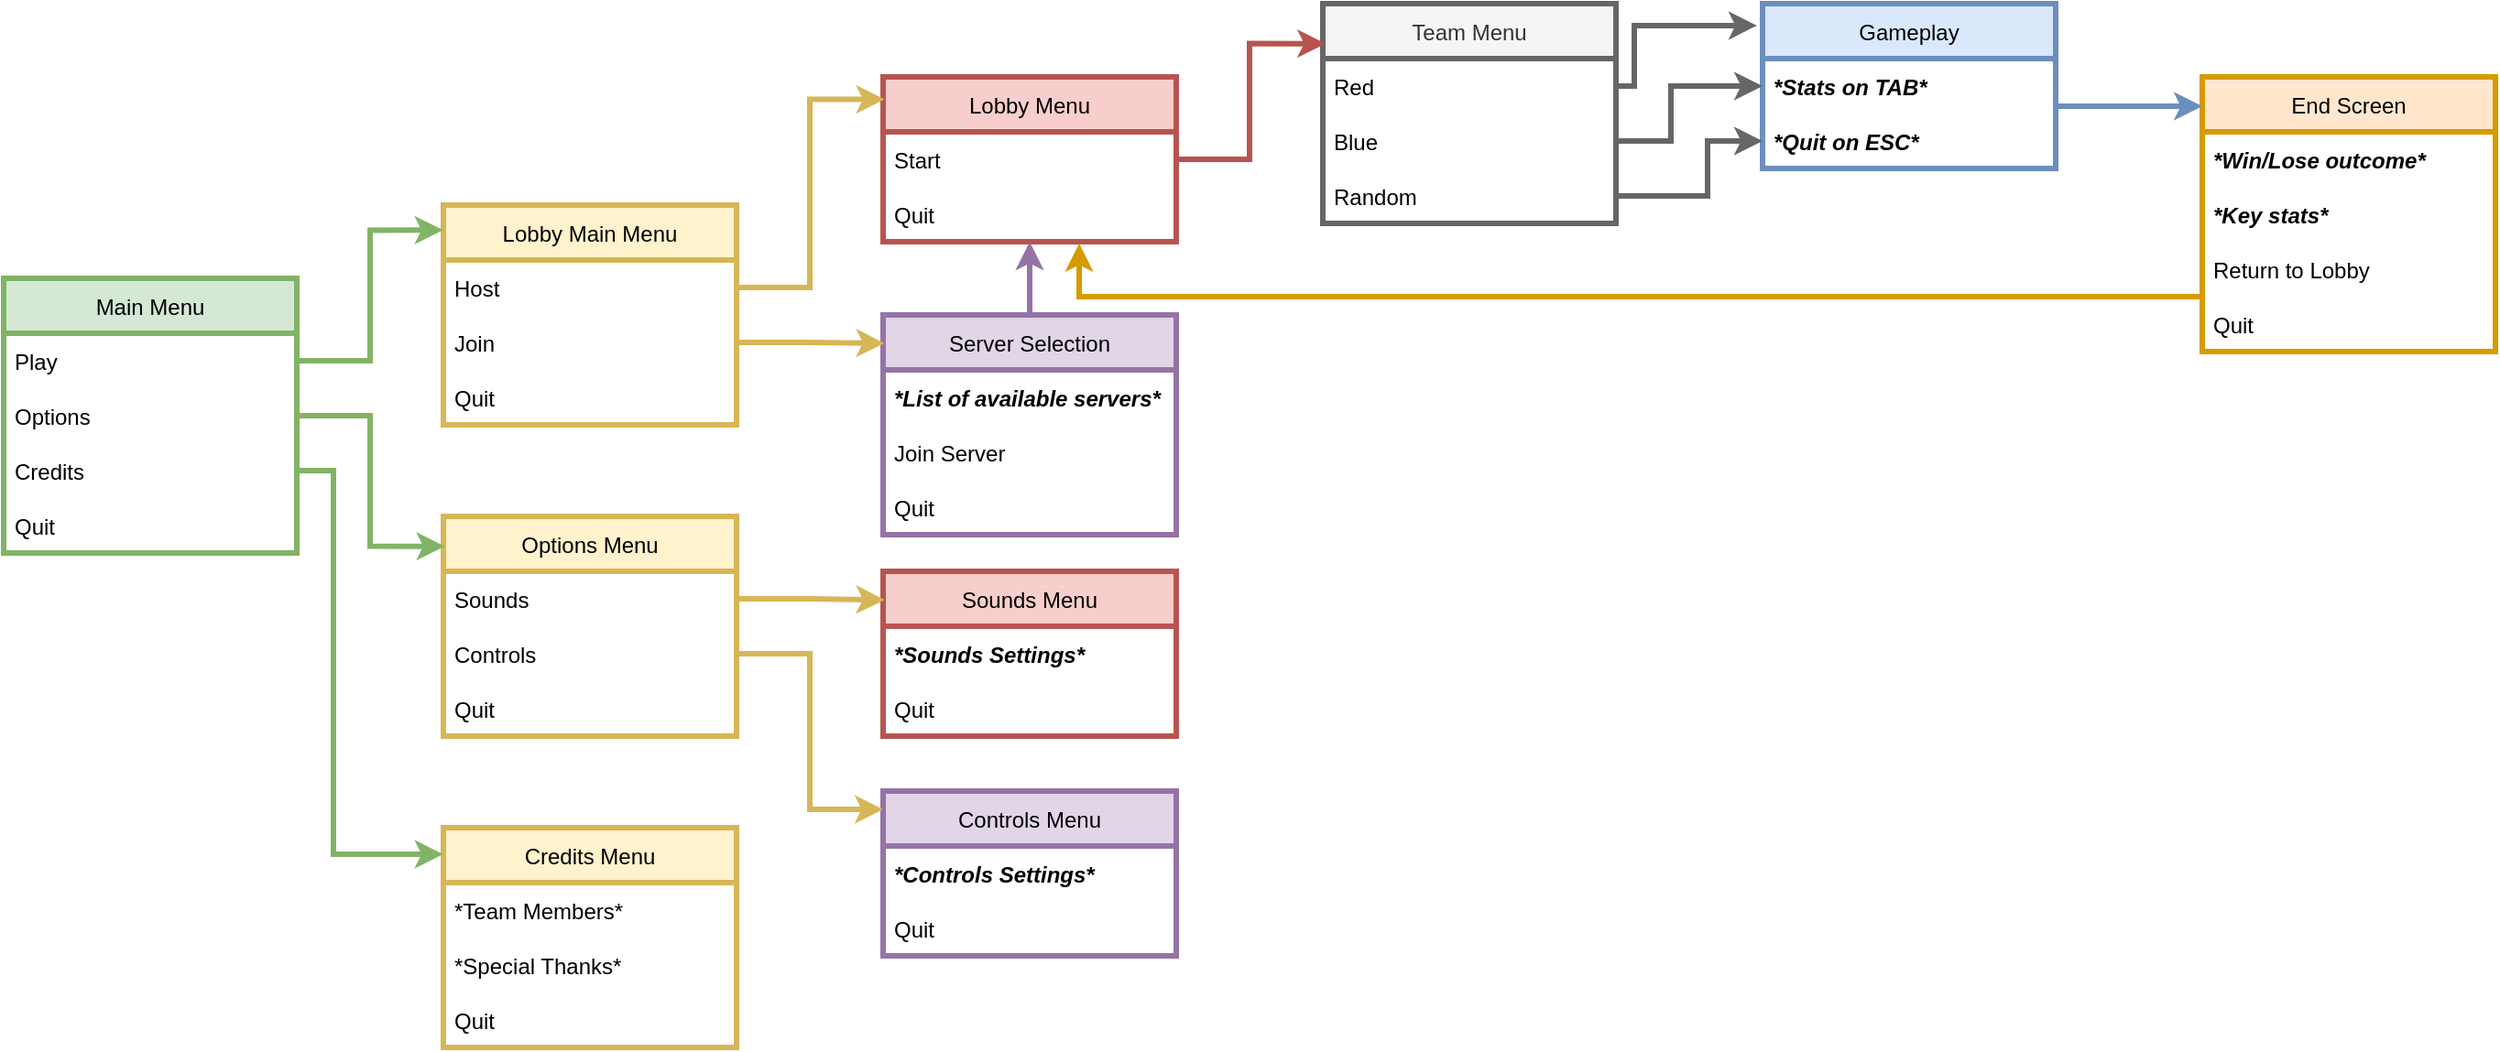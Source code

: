<mxfile version="15.5.5" type="google"><diagram id="M-cvrZAXUd3dlwl4xQ-n" name="Page-1"><mxGraphModel dx="1422" dy="1963" grid="1" gridSize="10" guides="1" tooltips="1" connect="1" arrows="1" fold="1" page="1" pageScale="1" pageWidth="827" pageHeight="1169" math="0" shadow="0"><root><mxCell id="0"/><mxCell id="1" parent="0"/><mxCell id="_LrIQQmXAt5NtWMlFtJh-1" value="Main Menu" style="swimlane;fontStyle=0;childLayout=stackLayout;horizontal=1;startSize=30;horizontalStack=0;resizeParent=1;resizeParentMax=0;resizeLast=0;collapsible=1;marginBottom=0;fillColor=#d5e8d4;strokeColor=#82b366;strokeWidth=3;" parent="1" vertex="1"><mxGeometry x="80" y="150" width="160" height="150" as="geometry"/></mxCell><mxCell id="_LrIQQmXAt5NtWMlFtJh-2" value="Play" style="text;strokeColor=none;fillColor=none;align=left;verticalAlign=middle;spacingLeft=4;spacingRight=4;overflow=hidden;points=[[0,0.5],[1,0.5]];portConstraint=eastwest;rotatable=0;" parent="_LrIQQmXAt5NtWMlFtJh-1" vertex="1"><mxGeometry y="30" width="160" height="30" as="geometry"/></mxCell><mxCell id="_LrIQQmXAt5NtWMlFtJh-3" value="Options" style="text;strokeColor=none;fillColor=none;align=left;verticalAlign=middle;spacingLeft=4;spacingRight=4;overflow=hidden;points=[[0,0.5],[1,0.5]];portConstraint=eastwest;rotatable=0;" parent="_LrIQQmXAt5NtWMlFtJh-1" vertex="1"><mxGeometry y="60" width="160" height="30" as="geometry"/></mxCell><mxCell id="_LrIQQmXAt5NtWMlFtJh-4" value="Credits" style="text;strokeColor=none;fillColor=none;align=left;verticalAlign=middle;spacingLeft=4;spacingRight=4;overflow=hidden;points=[[0,0.5],[1,0.5]];portConstraint=eastwest;rotatable=0;" parent="_LrIQQmXAt5NtWMlFtJh-1" vertex="1"><mxGeometry y="90" width="160" height="30" as="geometry"/></mxCell><mxCell id="_LrIQQmXAt5NtWMlFtJh-5" value="Quit" style="text;strokeColor=none;fillColor=none;align=left;verticalAlign=middle;spacingLeft=4;spacingRight=4;overflow=hidden;points=[[0,0.5],[1,0.5]];portConstraint=eastwest;rotatable=0;glass=0;" parent="_LrIQQmXAt5NtWMlFtJh-1" vertex="1"><mxGeometry y="120" width="160" height="30" as="geometry"/></mxCell><mxCell id="_LrIQQmXAt5NtWMlFtJh-7" value="Lobby Main Menu" style="swimlane;fontStyle=0;childLayout=stackLayout;horizontal=1;startSize=30;horizontalStack=0;resizeParent=1;resizeParentMax=0;resizeLast=0;collapsible=1;marginBottom=0;fillColor=#fff2cc;strokeColor=#d6b656;strokeWidth=3;" parent="1" vertex="1"><mxGeometry x="320" y="110" width="160" height="120" as="geometry"/></mxCell><mxCell id="_LrIQQmXAt5NtWMlFtJh-8" value="Host" style="text;strokeColor=none;fillColor=none;align=left;verticalAlign=middle;spacingLeft=4;spacingRight=4;overflow=hidden;points=[[0,0.5],[1,0.5]];portConstraint=eastwest;rotatable=0;" parent="_LrIQQmXAt5NtWMlFtJh-7" vertex="1"><mxGeometry y="30" width="160" height="30" as="geometry"/></mxCell><mxCell id="_LrIQQmXAt5NtWMlFtJh-9" value="Join" style="text;strokeColor=none;fillColor=none;align=left;verticalAlign=middle;spacingLeft=4;spacingRight=4;overflow=hidden;points=[[0,0.5],[1,0.5]];portConstraint=eastwest;rotatable=0;" parent="_LrIQQmXAt5NtWMlFtJh-7" vertex="1"><mxGeometry y="60" width="160" height="30" as="geometry"/></mxCell><mxCell id="_LrIQQmXAt5NtWMlFtJh-11" value="Quit" style="text;strokeColor=none;fillColor=none;align=left;verticalAlign=middle;spacingLeft=4;spacingRight=4;overflow=hidden;points=[[0,0.5],[1,0.5]];portConstraint=eastwest;rotatable=0;glass=0;" parent="_LrIQQmXAt5NtWMlFtJh-7" vertex="1"><mxGeometry y="90" width="160" height="30" as="geometry"/></mxCell><mxCell id="_LrIQQmXAt5NtWMlFtJh-12" value="Lobby Menu" style="swimlane;fontStyle=0;childLayout=stackLayout;horizontal=1;startSize=30;horizontalStack=0;resizeParent=1;resizeParentMax=0;resizeLast=0;collapsible=1;marginBottom=0;fillColor=#f8cecc;strokeColor=#b85450;strokeWidth=3;" parent="1" vertex="1"><mxGeometry x="560" y="40" width="160" height="90" as="geometry"/></mxCell><mxCell id="_LrIQQmXAt5NtWMlFtJh-14" value="Start" style="text;strokeColor=none;fillColor=none;align=left;verticalAlign=middle;spacingLeft=4;spacingRight=4;overflow=hidden;points=[[0,0.5],[1,0.5]];portConstraint=eastwest;rotatable=0;" parent="_LrIQQmXAt5NtWMlFtJh-12" vertex="1"><mxGeometry y="30" width="160" height="30" as="geometry"/></mxCell><mxCell id="_LrIQQmXAt5NtWMlFtJh-15" value="Quit" style="text;strokeColor=none;fillColor=none;align=left;verticalAlign=middle;spacingLeft=4;spacingRight=4;overflow=hidden;points=[[0,0.5],[1,0.5]];portConstraint=eastwest;rotatable=0;glass=0;" parent="_LrIQQmXAt5NtWMlFtJh-12" vertex="1"><mxGeometry y="60" width="160" height="30" as="geometry"/></mxCell><mxCell id="_LrIQQmXAt5NtWMlFtJh-24" style="edgeStyle=orthogonalEdgeStyle;rounded=0;orthogonalLoop=1;jettySize=auto;html=1;entryX=0.5;entryY=1;entryDx=0;entryDy=0;strokeWidth=3;fillColor=#e1d5e7;strokeColor=#9673a6;" parent="1" source="_LrIQQmXAt5NtWMlFtJh-16" target="_LrIQQmXAt5NtWMlFtJh-12" edge="1"><mxGeometry relative="1" as="geometry"/></mxCell><mxCell id="_LrIQQmXAt5NtWMlFtJh-16" value="Server Selection" style="swimlane;fontStyle=0;childLayout=stackLayout;horizontal=1;startSize=30;horizontalStack=0;resizeParent=1;resizeParentMax=0;resizeLast=0;collapsible=1;marginBottom=0;fillColor=#e1d5e7;strokeColor=#9673a6;strokeWidth=3;" parent="1" vertex="1"><mxGeometry x="560" y="170" width="160" height="120" as="geometry"/></mxCell><mxCell id="_LrIQQmXAt5NtWMlFtJh-18" value="*List of available servers*" style="text;strokeColor=none;fillColor=none;align=left;verticalAlign=middle;spacingLeft=4;spacingRight=4;overflow=hidden;points=[[0,0.5],[1,0.5]];portConstraint=eastwest;rotatable=0;fontStyle=3" parent="_LrIQQmXAt5NtWMlFtJh-16" vertex="1"><mxGeometry y="30" width="160" height="30" as="geometry"/></mxCell><mxCell id="_LrIQQmXAt5NtWMlFtJh-45" value="Join Server" style="text;strokeColor=none;fillColor=none;align=left;verticalAlign=middle;spacingLeft=4;spacingRight=4;overflow=hidden;points=[[0,0.5],[1,0.5]];portConstraint=eastwest;rotatable=0;" parent="_LrIQQmXAt5NtWMlFtJh-16" vertex="1"><mxGeometry y="60" width="160" height="30" as="geometry"/></mxCell><mxCell id="_LrIQQmXAt5NtWMlFtJh-19" value="Quit" style="text;strokeColor=none;fillColor=none;align=left;verticalAlign=middle;spacingLeft=4;spacingRight=4;overflow=hidden;points=[[0,0.5],[1,0.5]];portConstraint=eastwest;rotatable=0;glass=0;" parent="_LrIQQmXAt5NtWMlFtJh-16" vertex="1"><mxGeometry y="90" width="160" height="30" as="geometry"/></mxCell><mxCell id="_LrIQQmXAt5NtWMlFtJh-21" style="edgeStyle=orthogonalEdgeStyle;rounded=0;orthogonalLoop=1;jettySize=auto;html=1;entryX=-0.001;entryY=0.114;entryDx=0;entryDy=0;entryPerimeter=0;fillColor=#d5e8d4;strokeColor=#82b366;strokeWidth=3;" parent="1" source="_LrIQQmXAt5NtWMlFtJh-2" target="_LrIQQmXAt5NtWMlFtJh-7" edge="1"><mxGeometry relative="1" as="geometry"/></mxCell><mxCell id="_LrIQQmXAt5NtWMlFtJh-22" style="edgeStyle=orthogonalEdgeStyle;rounded=0;orthogonalLoop=1;jettySize=auto;html=1;entryX=0.005;entryY=0.136;entryDx=0;entryDy=0;entryPerimeter=0;strokeWidth=3;fillColor=#fff2cc;strokeColor=#d6b656;" parent="1" source="_LrIQQmXAt5NtWMlFtJh-8" target="_LrIQQmXAt5NtWMlFtJh-12" edge="1"><mxGeometry relative="1" as="geometry"/></mxCell><mxCell id="_LrIQQmXAt5NtWMlFtJh-23" style="edgeStyle=orthogonalEdgeStyle;rounded=0;orthogonalLoop=1;jettySize=auto;html=1;entryX=0.005;entryY=0.129;entryDx=0;entryDy=0;entryPerimeter=0;strokeWidth=3;fillColor=#fff2cc;strokeColor=#d6b656;" parent="1" source="_LrIQQmXAt5NtWMlFtJh-9" target="_LrIQQmXAt5NtWMlFtJh-16" edge="1"><mxGeometry relative="1" as="geometry"/></mxCell><mxCell id="_LrIQQmXAt5NtWMlFtJh-25" value="Options Menu" style="swimlane;fontStyle=0;childLayout=stackLayout;horizontal=1;startSize=30;horizontalStack=0;resizeParent=1;resizeParentMax=0;resizeLast=0;collapsible=1;marginBottom=0;fillColor=#fff2cc;strokeColor=#d6b656;strokeWidth=3;" parent="1" vertex="1"><mxGeometry x="320" y="280" width="160" height="120" as="geometry"/></mxCell><mxCell id="_LrIQQmXAt5NtWMlFtJh-26" value="Sounds" style="text;strokeColor=none;fillColor=none;align=left;verticalAlign=middle;spacingLeft=4;spacingRight=4;overflow=hidden;points=[[0,0.5],[1,0.5]];portConstraint=eastwest;rotatable=0;" parent="_LrIQQmXAt5NtWMlFtJh-25" vertex="1"><mxGeometry y="30" width="160" height="30" as="geometry"/></mxCell><mxCell id="_LrIQQmXAt5NtWMlFtJh-27" value="Controls" style="text;strokeColor=none;fillColor=none;align=left;verticalAlign=middle;spacingLeft=4;spacingRight=4;overflow=hidden;points=[[0,0.5],[1,0.5]];portConstraint=eastwest;rotatable=0;" parent="_LrIQQmXAt5NtWMlFtJh-25" vertex="1"><mxGeometry y="60" width="160" height="30" as="geometry"/></mxCell><mxCell id="_LrIQQmXAt5NtWMlFtJh-28" value="Quit" style="text;strokeColor=none;fillColor=none;align=left;verticalAlign=middle;spacingLeft=4;spacingRight=4;overflow=hidden;points=[[0,0.5],[1,0.5]];portConstraint=eastwest;rotatable=0;glass=0;" parent="_LrIQQmXAt5NtWMlFtJh-25" vertex="1"><mxGeometry y="90" width="160" height="30" as="geometry"/></mxCell><mxCell id="_LrIQQmXAt5NtWMlFtJh-29" style="edgeStyle=orthogonalEdgeStyle;rounded=0;orthogonalLoop=1;jettySize=auto;html=1;entryX=0.005;entryY=0.136;entryDx=0;entryDy=0;entryPerimeter=0;strokeWidth=3;fillColor=#d5e8d4;strokeColor=#82b366;" parent="1" source="_LrIQQmXAt5NtWMlFtJh-3" target="_LrIQQmXAt5NtWMlFtJh-25" edge="1"><mxGeometry relative="1" as="geometry"/></mxCell><mxCell id="_LrIQQmXAt5NtWMlFtJh-30" value="Sounds Menu" style="swimlane;fontStyle=0;childLayout=stackLayout;horizontal=1;startSize=30;horizontalStack=0;resizeParent=1;resizeParentMax=0;resizeLast=0;collapsible=1;marginBottom=0;fillColor=#f8cecc;strokeColor=#b85450;strokeWidth=3;" parent="1" vertex="1"><mxGeometry x="560" y="310" width="160" height="90" as="geometry"/></mxCell><mxCell id="_LrIQQmXAt5NtWMlFtJh-31" value="*Sounds Settings*" style="text;strokeColor=none;fillColor=none;align=left;verticalAlign=middle;spacingLeft=4;spacingRight=4;overflow=hidden;points=[[0,0.5],[1,0.5]];portConstraint=eastwest;rotatable=0;fontStyle=3" parent="_LrIQQmXAt5NtWMlFtJh-30" vertex="1"><mxGeometry y="30" width="160" height="30" as="geometry"/></mxCell><mxCell id="_LrIQQmXAt5NtWMlFtJh-33" value="Quit" style="text;strokeColor=none;fillColor=none;align=left;verticalAlign=middle;spacingLeft=4;spacingRight=4;overflow=hidden;points=[[0,0.5],[1,0.5]];portConstraint=eastwest;rotatable=0;glass=0;" parent="_LrIQQmXAt5NtWMlFtJh-30" vertex="1"><mxGeometry y="60" width="160" height="30" as="geometry"/></mxCell><mxCell id="_LrIQQmXAt5NtWMlFtJh-34" style="edgeStyle=orthogonalEdgeStyle;rounded=0;orthogonalLoop=1;jettySize=auto;html=1;entryX=0.005;entryY=0.174;entryDx=0;entryDy=0;entryPerimeter=0;strokeWidth=3;fillColor=#fff2cc;strokeColor=#d6b656;" parent="1" source="_LrIQQmXAt5NtWMlFtJh-26" target="_LrIQQmXAt5NtWMlFtJh-30" edge="1"><mxGeometry relative="1" as="geometry"/></mxCell><mxCell id="_LrIQQmXAt5NtWMlFtJh-35" value="Controls Menu" style="swimlane;fontStyle=0;childLayout=stackLayout;horizontal=1;startSize=30;horizontalStack=0;resizeParent=1;resizeParentMax=0;resizeLast=0;collapsible=1;marginBottom=0;fillColor=#e1d5e7;strokeColor=#9673a6;strokeWidth=3;" parent="1" vertex="1"><mxGeometry x="560" y="430" width="160" height="90" as="geometry"/></mxCell><mxCell id="_LrIQQmXAt5NtWMlFtJh-37" value="*Controls Settings*" style="text;strokeColor=none;fillColor=none;align=left;verticalAlign=middle;spacingLeft=4;spacingRight=4;overflow=hidden;points=[[0,0.5],[1,0.5]];portConstraint=eastwest;rotatable=0;fontStyle=3" parent="_LrIQQmXAt5NtWMlFtJh-35" vertex="1"><mxGeometry y="30" width="160" height="30" as="geometry"/></mxCell><mxCell id="_LrIQQmXAt5NtWMlFtJh-38" value="Quit" style="text;strokeColor=none;fillColor=none;align=left;verticalAlign=middle;spacingLeft=4;spacingRight=4;overflow=hidden;points=[[0,0.5],[1,0.5]];portConstraint=eastwest;rotatable=0;glass=0;" parent="_LrIQQmXAt5NtWMlFtJh-35" vertex="1"><mxGeometry y="60" width="160" height="30" as="geometry"/></mxCell><mxCell id="_LrIQQmXAt5NtWMlFtJh-40" style="edgeStyle=orthogonalEdgeStyle;rounded=0;orthogonalLoop=1;jettySize=auto;html=1;entryX=0;entryY=0.111;entryDx=0;entryDy=0;entryPerimeter=0;strokeWidth=3;fillColor=#fff2cc;strokeColor=#d6b656;" parent="1" source="_LrIQQmXAt5NtWMlFtJh-27" target="_LrIQQmXAt5NtWMlFtJh-35" edge="1"><mxGeometry relative="1" as="geometry"/></mxCell><mxCell id="_LrIQQmXAt5NtWMlFtJh-41" value="Team Menu" style="swimlane;fontStyle=0;childLayout=stackLayout;horizontal=1;startSize=30;horizontalStack=0;resizeParent=1;resizeParentMax=0;resizeLast=0;collapsible=1;marginBottom=0;fillColor=#f5f5f5;strokeColor=#666666;strokeWidth=3;fontColor=#333333;" parent="1" vertex="1"><mxGeometry x="800" width="160" height="120" as="geometry"/></mxCell><mxCell id="_LrIQQmXAt5NtWMlFtJh-42" value="Red" style="text;strokeColor=none;fillColor=none;align=left;verticalAlign=middle;spacingLeft=4;spacingRight=4;overflow=hidden;points=[[0,0.5],[1,0.5]];portConstraint=eastwest;rotatable=0;fontStyle=0" parent="_LrIQQmXAt5NtWMlFtJh-41" vertex="1"><mxGeometry y="30" width="160" height="30" as="geometry"/></mxCell><mxCell id="_LrIQQmXAt5NtWMlFtJh-43" value="Blue" style="text;strokeColor=none;fillColor=none;align=left;verticalAlign=middle;spacingLeft=4;spacingRight=4;overflow=hidden;points=[[0,0.5],[1,0.5]];portConstraint=eastwest;rotatable=0;glass=0;fontStyle=0" parent="_LrIQQmXAt5NtWMlFtJh-41" vertex="1"><mxGeometry y="60" width="160" height="30" as="geometry"/></mxCell><mxCell id="yuKfG_DRRaYZuc-LKxhr-9" value="Random" style="text;strokeColor=none;fillColor=none;align=left;verticalAlign=middle;spacingLeft=4;spacingRight=4;overflow=hidden;points=[[0,0.5],[1,0.5]];portConstraint=eastwest;rotatable=0;glass=0;fontStyle=0" vertex="1" parent="_LrIQQmXAt5NtWMlFtJh-41"><mxGeometry y="90" width="160" height="30" as="geometry"/></mxCell><mxCell id="_LrIQQmXAt5NtWMlFtJh-44" style="edgeStyle=orthogonalEdgeStyle;rounded=0;orthogonalLoop=1;jettySize=auto;html=1;entryX=0.01;entryY=0.182;entryDx=0;entryDy=0;entryPerimeter=0;strokeWidth=3;fillColor=#f8cecc;strokeColor=#b85450;" parent="1" source="_LrIQQmXAt5NtWMlFtJh-14" target="_LrIQQmXAt5NtWMlFtJh-41" edge="1"><mxGeometry relative="1" as="geometry"/></mxCell><mxCell id="_LrIQQmXAt5NtWMlFtJh-46" value="End Screen" style="swimlane;fontStyle=0;childLayout=stackLayout;horizontal=1;startSize=30;horizontalStack=0;resizeParent=1;resizeParentMax=0;resizeLast=0;collapsible=1;marginBottom=0;fillColor=#ffe6cc;strokeColor=#d79b00;strokeWidth=3;" parent="1" vertex="1"><mxGeometry x="1280" y="40" width="160" height="150" as="geometry"/></mxCell><mxCell id="_LrIQQmXAt5NtWMlFtJh-47" value="*Win/Lose outcome*" style="text;strokeColor=none;fillColor=none;align=left;verticalAlign=middle;spacingLeft=4;spacingRight=4;overflow=hidden;points=[[0,0.5],[1,0.5]];portConstraint=eastwest;rotatable=0;fontStyle=3" parent="_LrIQQmXAt5NtWMlFtJh-46" vertex="1"><mxGeometry y="30" width="160" height="30" as="geometry"/></mxCell><mxCell id="_LrIQQmXAt5NtWMlFtJh-50" value="*Key stats*" style="text;strokeColor=none;fillColor=none;align=left;verticalAlign=middle;spacingLeft=4;spacingRight=4;overflow=hidden;points=[[0,0.5],[1,0.5]];portConstraint=eastwest;rotatable=0;fontStyle=3" parent="_LrIQQmXAt5NtWMlFtJh-46" vertex="1"><mxGeometry y="60" width="160" height="30" as="geometry"/></mxCell><mxCell id="_LrIQQmXAt5NtWMlFtJh-48" value="Return to Lobby" style="text;strokeColor=none;fillColor=none;align=left;verticalAlign=middle;spacingLeft=4;spacingRight=4;overflow=hidden;points=[[0,0.5],[1,0.5]];portConstraint=eastwest;rotatable=0;" parent="_LrIQQmXAt5NtWMlFtJh-46" vertex="1"><mxGeometry y="90" width="160" height="30" as="geometry"/></mxCell><mxCell id="_LrIQQmXAt5NtWMlFtJh-49" value="Quit" style="text;strokeColor=none;fillColor=none;align=left;verticalAlign=middle;spacingLeft=4;spacingRight=4;overflow=hidden;points=[[0,0.5],[1,0.5]];portConstraint=eastwest;rotatable=0;glass=0;" parent="_LrIQQmXAt5NtWMlFtJh-46" vertex="1"><mxGeometry y="120" width="160" height="30" as="geometry"/></mxCell><mxCell id="_LrIQQmXAt5NtWMlFtJh-52" style="edgeStyle=orthogonalEdgeStyle;rounded=0;orthogonalLoop=1;jettySize=auto;html=1;entryX=0.669;entryY=1.03;entryDx=0;entryDy=0;entryPerimeter=0;strokeWidth=3;fillColor=#ffe6cc;strokeColor=#d79b00;" parent="1" source="_LrIQQmXAt5NtWMlFtJh-48" target="_LrIQQmXAt5NtWMlFtJh-15" edge="1"><mxGeometry relative="1" as="geometry"><Array as="points"><mxPoint x="667" y="160"/></Array></mxGeometry></mxCell><mxCell id="_LrIQQmXAt5NtWMlFtJh-53" value="Credits Menu" style="swimlane;fontStyle=0;childLayout=stackLayout;horizontal=1;startSize=30;horizontalStack=0;resizeParent=1;resizeParentMax=0;resizeLast=0;collapsible=1;marginBottom=0;fillColor=#fff2cc;strokeColor=#d6b656;strokeWidth=3;" parent="1" vertex="1"><mxGeometry x="320" y="450" width="160" height="120" as="geometry"/></mxCell><mxCell id="_LrIQQmXAt5NtWMlFtJh-54" value="*Team Members*" style="text;strokeColor=none;fillColor=none;align=left;verticalAlign=middle;spacingLeft=4;spacingRight=4;overflow=hidden;points=[[0,0.5],[1,0.5]];portConstraint=eastwest;rotatable=0;" parent="_LrIQQmXAt5NtWMlFtJh-53" vertex="1"><mxGeometry y="30" width="160" height="30" as="geometry"/></mxCell><mxCell id="_LrIQQmXAt5NtWMlFtJh-55" value="*Special Thanks*" style="text;strokeColor=none;fillColor=none;align=left;verticalAlign=middle;spacingLeft=4;spacingRight=4;overflow=hidden;points=[[0,0.5],[1,0.5]];portConstraint=eastwest;rotatable=0;" parent="_LrIQQmXAt5NtWMlFtJh-53" vertex="1"><mxGeometry y="60" width="160" height="30" as="geometry"/></mxCell><mxCell id="_LrIQQmXAt5NtWMlFtJh-56" value="Quit" style="text;strokeColor=none;fillColor=none;align=left;verticalAlign=middle;spacingLeft=4;spacingRight=4;overflow=hidden;points=[[0,0.5],[1,0.5]];portConstraint=eastwest;rotatable=0;glass=0;" parent="_LrIQQmXAt5NtWMlFtJh-53" vertex="1"><mxGeometry y="90" width="160" height="30" as="geometry"/></mxCell><mxCell id="_LrIQQmXAt5NtWMlFtJh-57" style="edgeStyle=orthogonalEdgeStyle;rounded=0;orthogonalLoop=1;jettySize=auto;html=1;entryX=-0.001;entryY=0.121;entryDx=0;entryDy=0;entryPerimeter=0;strokeWidth=3;fillColor=#d5e8d4;strokeColor=#82b366;" parent="1" source="_LrIQQmXAt5NtWMlFtJh-4" target="_LrIQQmXAt5NtWMlFtJh-53" edge="1"><mxGeometry relative="1" as="geometry"><Array as="points"><mxPoint x="260" y="255"/><mxPoint x="260" y="465"/></Array></mxGeometry></mxCell><mxCell id="yuKfG_DRRaYZuc-LKxhr-5" style="edgeStyle=orthogonalEdgeStyle;rounded=0;orthogonalLoop=1;jettySize=auto;html=1;entryX=0;entryY=0.107;entryDx=0;entryDy=0;entryPerimeter=0;fillColor=#dae8fc;strokeColor=#6c8ebf;strokeWidth=3;" edge="1" parent="1" source="yuKfG_DRRaYZuc-LKxhr-1" target="_LrIQQmXAt5NtWMlFtJh-46"><mxGeometry relative="1" as="geometry"><Array as="points"><mxPoint x="1230" y="56"/><mxPoint x="1230" y="56"/></Array></mxGeometry></mxCell><mxCell id="yuKfG_DRRaYZuc-LKxhr-1" value="Gameplay" style="swimlane;fontStyle=0;childLayout=stackLayout;horizontal=1;startSize=30;horizontalStack=0;resizeParent=1;resizeParentMax=0;resizeLast=0;collapsible=1;marginBottom=0;fillColor=#dae8fc;strokeColor=#6c8ebf;strokeWidth=3;" vertex="1" parent="1"><mxGeometry x="1040" width="160" height="90" as="geometry"/></mxCell><mxCell id="yuKfG_DRRaYZuc-LKxhr-2" value="*Stats on TAB*" style="text;strokeColor=none;fillColor=none;align=left;verticalAlign=middle;spacingLeft=4;spacingRight=4;overflow=hidden;points=[[0,0.5],[1,0.5]];portConstraint=eastwest;rotatable=0;fontStyle=3" vertex="1" parent="yuKfG_DRRaYZuc-LKxhr-1"><mxGeometry y="30" width="160" height="30" as="geometry"/></mxCell><mxCell id="yuKfG_DRRaYZuc-LKxhr-3" value="*Quit on ESC*" style="text;strokeColor=none;fillColor=none;align=left;verticalAlign=middle;spacingLeft=4;spacingRight=4;overflow=hidden;points=[[0,0.5],[1,0.5]];portConstraint=eastwest;rotatable=0;glass=0;fontStyle=3" vertex="1" parent="yuKfG_DRRaYZuc-LKxhr-1"><mxGeometry y="60" width="160" height="30" as="geometry"/></mxCell><mxCell id="yuKfG_DRRaYZuc-LKxhr-11" style="edgeStyle=orthogonalEdgeStyle;rounded=0;orthogonalLoop=1;jettySize=auto;html=1;entryX=-0.019;entryY=0.133;entryDx=0;entryDy=0;entryPerimeter=0;strokeWidth=3;fillColor=#f5f5f5;strokeColor=#666666;" edge="1" parent="1" source="_LrIQQmXAt5NtWMlFtJh-42" target="yuKfG_DRRaYZuc-LKxhr-1"><mxGeometry relative="1" as="geometry"><Array as="points"><mxPoint x="970" y="45"/><mxPoint x="970" y="12"/></Array></mxGeometry></mxCell><mxCell id="yuKfG_DRRaYZuc-LKxhr-12" style="edgeStyle=orthogonalEdgeStyle;rounded=0;orthogonalLoop=1;jettySize=auto;html=1;entryX=0;entryY=0.5;entryDx=0;entryDy=0;strokeWidth=3;fillColor=#f5f5f5;strokeColor=#666666;" edge="1" parent="1" source="_LrIQQmXAt5NtWMlFtJh-43" target="yuKfG_DRRaYZuc-LKxhr-2"><mxGeometry relative="1" as="geometry"><Array as="points"><mxPoint x="990" y="75"/><mxPoint x="990" y="45"/></Array></mxGeometry></mxCell><mxCell id="yuKfG_DRRaYZuc-LKxhr-13" style="edgeStyle=orthogonalEdgeStyle;rounded=0;orthogonalLoop=1;jettySize=auto;html=1;entryX=0;entryY=0.5;entryDx=0;entryDy=0;strokeWidth=3;fillColor=#f5f5f5;strokeColor=#666666;" edge="1" parent="1" source="yuKfG_DRRaYZuc-LKxhr-9" target="yuKfG_DRRaYZuc-LKxhr-3"><mxGeometry relative="1" as="geometry"><Array as="points"><mxPoint x="1010" y="105"/><mxPoint x="1010" y="75"/></Array></mxGeometry></mxCell></root></mxGraphModel></diagram></mxfile>